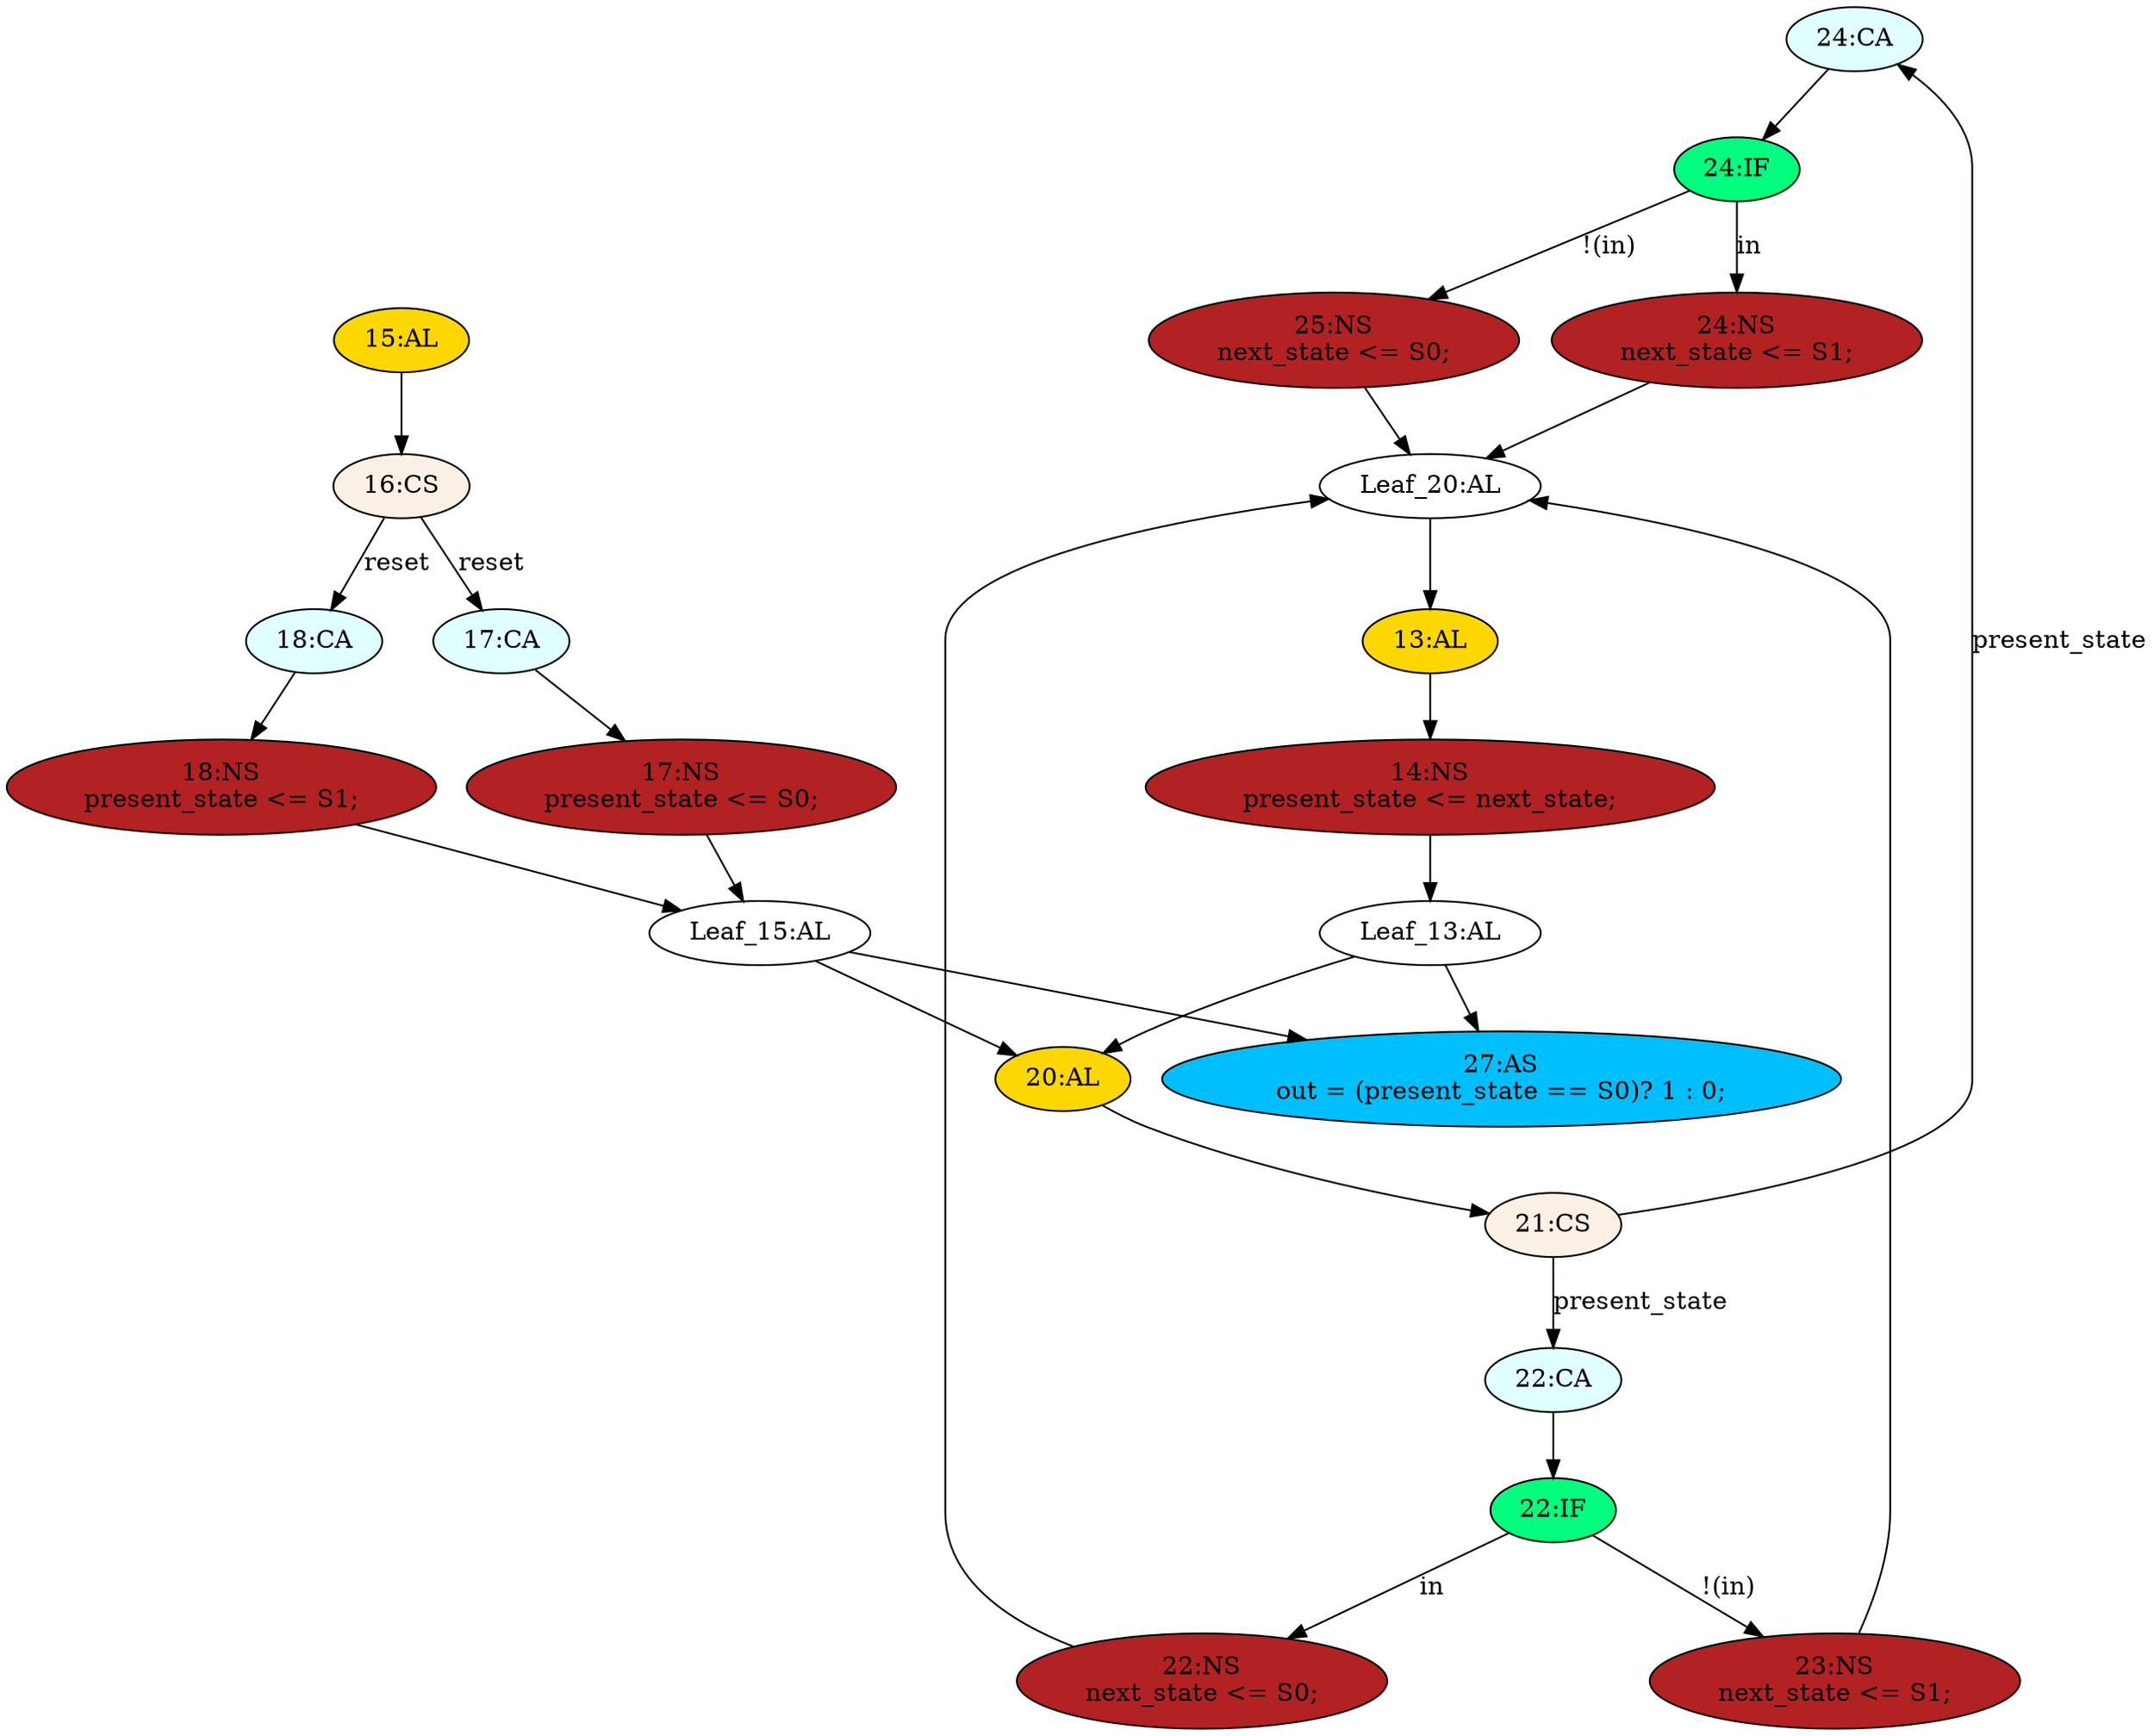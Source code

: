 strict digraph "compose( ,  )" {
	node [label="\N"];
	"24:CA"	[ast="<pyverilog.vparser.ast.Case object at 0x7efc79f983d0>",
		fillcolor=lightcyan,
		label="24:CA",
		statements="[]",
		style=filled,
		typ=Case];
	"24:IF"	[ast="<pyverilog.vparser.ast.IfStatement object at 0x7efc79f984d0>",
		fillcolor=springgreen,
		label="24:IF",
		statements="[]",
		style=filled,
		typ=IfStatement];
	"24:CA" -> "24:IF"	[cond="[]",
		lineno=None];
	"15:AL"	[ast="<pyverilog.vparser.ast.Always object at 0x7efc7a331550>",
		clk_sens=False,
		fillcolor=gold,
		label="15:AL",
		sens="['reset']",
		statements="[]",
		style=filled,
		typ=Always,
		use_var="['reset']"];
	"16:CS"	[ast="<pyverilog.vparser.ast.CaseStatement object at 0x7efc7a326650>",
		fillcolor=linen,
		label="16:CS",
		statements="[]",
		style=filled,
		typ=CaseStatement];
	"15:AL" -> "16:CS"	[cond="[]",
		lineno=None];
	"23:NS"	[ast="<pyverilog.vparser.ast.NonblockingSubstitution object at 0x7efc79f98c90>",
		fillcolor=firebrick,
		label="23:NS
next_state <= S1;",
		statements="[<pyverilog.vparser.ast.NonblockingSubstitution object at 0x7efc79f98c90>]",
		style=filled,
		typ=NonblockingSubstitution];
	"Leaf_20:AL"	[def_var="['next_state']",
		label="Leaf_20:AL"];
	"23:NS" -> "Leaf_20:AL"	[cond="[]",
		lineno=None];
	"17:CA"	[ast="<pyverilog.vparser.ast.Case object at 0x7efc7a33d6d0>",
		fillcolor=lightcyan,
		label="17:CA",
		statements="[]",
		style=filled,
		typ=Case];
	"17:NS"	[ast="<pyverilog.vparser.ast.NonblockingSubstitution object at 0x7efc7a33dd10>",
		fillcolor=firebrick,
		label="17:NS
present_state <= S0;",
		statements="[<pyverilog.vparser.ast.NonblockingSubstitution object at 0x7efc7a33dd10>]",
		style=filled,
		typ=NonblockingSubstitution];
	"17:CA" -> "17:NS"	[cond="[]",
		lineno=None];
	"27:AS"	[ast="<pyverilog.vparser.ast.Assign object at 0x7efc79f989d0>",
		def_var="['out']",
		fillcolor=deepskyblue,
		label="27:AS
out = (present_state == S0)? 1 : 0;",
		statements="[]",
		style=filled,
		typ=Assign,
		use_var="['present_state']"];
	"25:NS"	[ast="<pyverilog.vparser.ast.NonblockingSubstitution object at 0x7efc79f98b50>",
		fillcolor=firebrick,
		label="25:NS
next_state <= S0;",
		statements="[<pyverilog.vparser.ast.NonblockingSubstitution object at 0x7efc79f98b50>]",
		style=filled,
		typ=NonblockingSubstitution];
	"24:IF" -> "25:NS"	[cond="['in']",
		label="!(in)",
		lineno=24];
	"24:NS"	[ast="<pyverilog.vparser.ast.NonblockingSubstitution object at 0x7efc79f98a50>",
		fillcolor=firebrick,
		label="24:NS
next_state <= S1;",
		statements="[<pyverilog.vparser.ast.NonblockingSubstitution object at 0x7efc79f98a50>]",
		style=filled,
		typ=NonblockingSubstitution];
	"24:IF" -> "24:NS"	[cond="['in']",
		label=in,
		lineno=24];
	"16:CS" -> "17:CA"	[cond="['reset']",
		label=reset,
		lineno=16];
	"18:CA"	[ast="<pyverilog.vparser.ast.Case object at 0x7efc7a326ad0>",
		fillcolor=lightcyan,
		label="18:CA",
		statements="[]",
		style=filled,
		typ=Case];
	"16:CS" -> "18:CA"	[cond="['reset']",
		label=reset,
		lineno=16];
	"13:AL"	[ast="<pyverilog.vparser.ast.Always object at 0x7efc7a323790>",
		clk_sens=True,
		fillcolor=gold,
		label="13:AL",
		sens="['clk']",
		statements="[]",
		style=filled,
		typ=Always,
		use_var="['next_state']"];
	"14:NS"	[ast="<pyverilog.vparser.ast.NonblockingSubstitution object at 0x7efc7a2cee90>",
		fillcolor=firebrick,
		label="14:NS
present_state <= next_state;",
		statements="[<pyverilog.vparser.ast.NonblockingSubstitution object at 0x7efc7a2cee90>]",
		style=filled,
		typ=NonblockingSubstitution];
	"13:AL" -> "14:NS"	[cond="[]",
		lineno=None];
	"Leaf_15:AL"	[def_var="['present_state']",
		label="Leaf_15:AL"];
	"Leaf_15:AL" -> "27:AS";
	"20:AL"	[ast="<pyverilog.vparser.ast.Always object at 0x7efc7a69ee50>",
		clk_sens=False,
		fillcolor=gold,
		label="20:AL",
		sens="['in', 'present_state']",
		statements="[]",
		style=filled,
		typ=Always,
		use_var="['present_state', 'in']"];
	"Leaf_15:AL" -> "20:AL";
	"18:NS"	[ast="<pyverilog.vparser.ast.NonblockingSubstitution object at 0x7efc7a326350>",
		fillcolor=firebrick,
		label="18:NS
present_state <= S1;",
		statements="[<pyverilog.vparser.ast.NonblockingSubstitution object at 0x7efc7a326350>]",
		style=filled,
		typ=NonblockingSubstitution];
	"18:NS" -> "Leaf_15:AL"	[cond="[]",
		lineno=None];
	"22:NS"	[ast="<pyverilog.vparser.ast.NonblockingSubstitution object at 0x7efc7a346510>",
		fillcolor=firebrick,
		label="22:NS
next_state <= S0;",
		statements="[<pyverilog.vparser.ast.NonblockingSubstitution object at 0x7efc7a346510>]",
		style=filled,
		typ=NonblockingSubstitution];
	"22:NS" -> "Leaf_20:AL"	[cond="[]",
		lineno=None];
	"25:NS" -> "Leaf_20:AL"	[cond="[]",
		lineno=None];
	"Leaf_13:AL"	[def_var="['present_state']",
		label="Leaf_13:AL"];
	"14:NS" -> "Leaf_13:AL"	[cond="[]",
		lineno=None];
	"21:CS"	[ast="<pyverilog.vparser.ast.CaseStatement object at 0x7efc7a3a0d10>",
		fillcolor=linen,
		label="21:CS",
		statements="[]",
		style=filled,
		typ=CaseStatement];
	"20:AL" -> "21:CS"	[cond="[]",
		lineno=None];
	"22:CA"	[ast="<pyverilog.vparser.ast.Case object at 0x7efc7a3a0fd0>",
		fillcolor=lightcyan,
		label="22:CA",
		statements="[]",
		style=filled,
		typ=Case];
	"22:IF"	[ast="<pyverilog.vparser.ast.IfStatement object at 0x7efc7a346550>",
		fillcolor=springgreen,
		label="22:IF",
		statements="[]",
		style=filled,
		typ=IfStatement];
	"22:CA" -> "22:IF"	[cond="[]",
		lineno=None];
	"Leaf_13:AL" -> "27:AS";
	"Leaf_13:AL" -> "20:AL";
	"24:NS" -> "Leaf_20:AL"	[cond="[]",
		lineno=None];
	"21:CS" -> "24:CA"	[cond="['present_state']",
		label=present_state,
		lineno=21];
	"21:CS" -> "22:CA"	[cond="['present_state']",
		label=present_state,
		lineno=21];
	"22:IF" -> "23:NS"	[cond="['in']",
		label="!(in)",
		lineno=22];
	"22:IF" -> "22:NS"	[cond="['in']",
		label=in,
		lineno=22];
	"18:CA" -> "18:NS"	[cond="[]",
		lineno=None];
	"17:NS" -> "Leaf_15:AL"	[cond="[]",
		lineno=None];
	"Leaf_20:AL" -> "13:AL";
}

